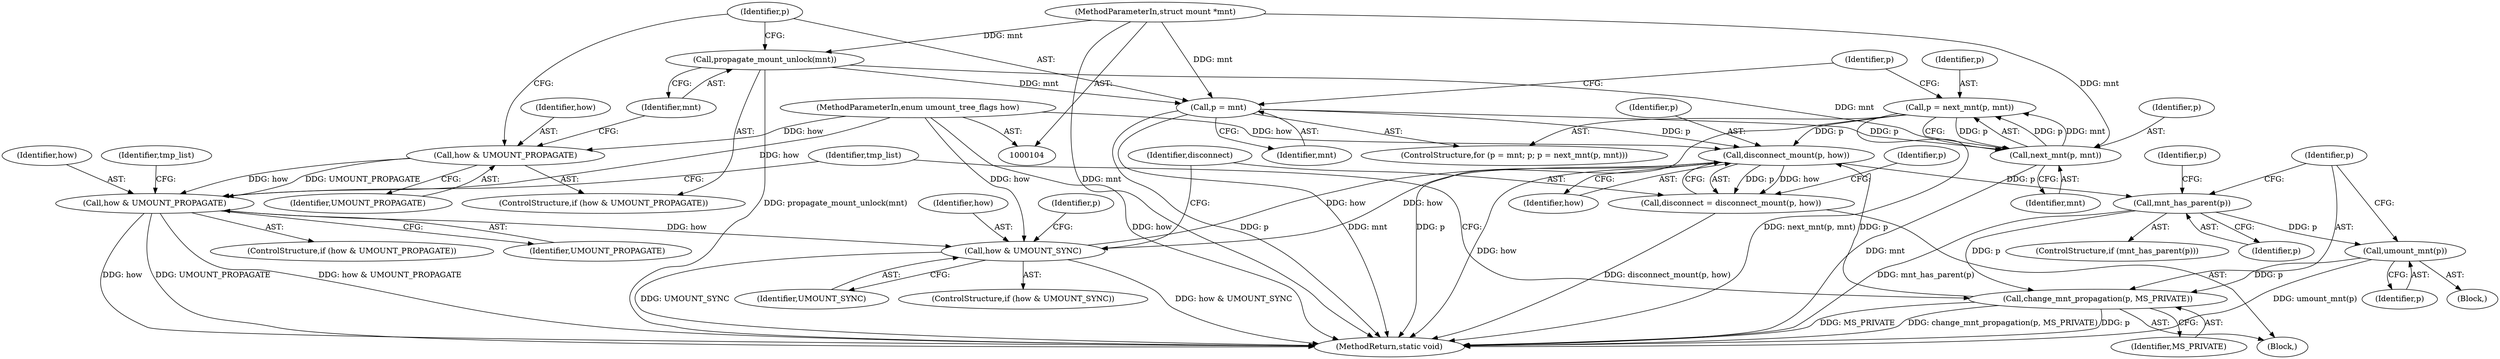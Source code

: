 digraph "0_linux_d29216842a85c7970c536108e093963f02714498_4@API" {
"1000205" [label="(Call,disconnect_mount(p, how))"];
"1000253" [label="(Call,change_mnt_propagation(p, MS_PRIVATE))"];
"1000225" [label="(Call,mnt_has_parent(p))"];
"1000205" [label="(Call,disconnect_mount(p, how))"];
"1000122" [label="(Call,p = next_mnt(p, mnt))"];
"1000124" [label="(Call,next_mnt(p, mnt))"];
"1000118" [label="(Call,p = mnt)"];
"1000115" [label="(Call,propagate_mount_unlock(mnt))"];
"1000105" [label="(MethodParameterIn,struct mount *mnt)"];
"1000193" [label="(Call,how & UMOUNT_SYNC)"];
"1000149" [label="(Call,how & UMOUNT_PROPAGATE)"];
"1000112" [label="(Call,how & UMOUNT_PROPAGATE)"];
"1000106" [label="(MethodParameterIn,enum umount_tree_flags how)"];
"1000251" [label="(Call,umount_mnt(p))"];
"1000203" [label="(Call,disconnect = disconnect_mount(p, how))"];
"1000114" [label="(Identifier,UMOUNT_PROPAGATE)"];
"1000160" [label="(Block,)"];
"1000148" [label="(ControlStructure,if (how & UMOUNT_PROPAGATE))"];
"1000151" [label="(Identifier,UMOUNT_PROPAGATE)"];
"1000224" [label="(ControlStructure,if (mnt_has_parent(p)))"];
"1000226" [label="(Identifier,p)"];
"1000123" [label="(Identifier,p)"];
"1000113" [label="(Identifier,how)"];
"1000125" [label="(Identifier,p)"];
"1000117" [label="(ControlStructure,for (p = mnt; p; p = next_mnt(p, mnt)))"];
"1000193" [label="(Call,how & UMOUNT_SYNC)"];
"1000116" [label="(Identifier,mnt)"];
"1000204" [label="(Identifier,disconnect)"];
"1000252" [label="(Identifier,p)"];
"1000230" [label="(Identifier,p)"];
"1000120" [label="(Identifier,mnt)"];
"1000199" [label="(Identifier,p)"];
"1000111" [label="(ControlStructure,if (how & UMOUNT_PROPAGATE))"];
"1000115" [label="(Call,propagate_mount_unlock(mnt))"];
"1000225" [label="(Call,mnt_has_parent(p))"];
"1000124" [label="(Call,next_mnt(p, mnt))"];
"1000195" [label="(Identifier,UMOUNT_SYNC)"];
"1000112" [label="(Call,how & UMOUNT_PROPAGATE)"];
"1000159" [label="(Identifier,tmp_list)"];
"1000207" [label="(Identifier,how)"];
"1000203" [label="(Call,disconnect = disconnect_mount(p, how))"];
"1000194" [label="(Identifier,how)"];
"1000118" [label="(Call,p = mnt)"];
"1000251" [label="(Call,umount_mnt(p))"];
"1000205" [label="(Call,disconnect_mount(p, how))"];
"1000192" [label="(ControlStructure,if (how & UMOUNT_SYNC))"];
"1000256" [label="(MethodReturn,static void)"];
"1000253" [label="(Call,change_mnt_propagation(p, MS_PRIVATE))"];
"1000150" [label="(Identifier,how)"];
"1000255" [label="(Identifier,MS_PRIVATE)"];
"1000121" [label="(Identifier,p)"];
"1000119" [label="(Identifier,p)"];
"1000250" [label="(Block,)"];
"1000149" [label="(Call,how & UMOUNT_PROPAGATE)"];
"1000122" [label="(Call,p = next_mnt(p, mnt))"];
"1000126" [label="(Identifier,mnt)"];
"1000211" [label="(Identifier,p)"];
"1000254" [label="(Identifier,p)"];
"1000105" [label="(MethodParameterIn,struct mount *mnt)"];
"1000154" [label="(Identifier,tmp_list)"];
"1000206" [label="(Identifier,p)"];
"1000106" [label="(MethodParameterIn,enum umount_tree_flags how)"];
"1000205" -> "1000203"  [label="AST: "];
"1000205" -> "1000207"  [label="CFG: "];
"1000206" -> "1000205"  [label="AST: "];
"1000207" -> "1000205"  [label="AST: "];
"1000203" -> "1000205"  [label="CFG: "];
"1000205" -> "1000256"  [label="DDG: how"];
"1000205" -> "1000193"  [label="DDG: how"];
"1000205" -> "1000203"  [label="DDG: p"];
"1000205" -> "1000203"  [label="DDG: how"];
"1000253" -> "1000205"  [label="DDG: p"];
"1000122" -> "1000205"  [label="DDG: p"];
"1000118" -> "1000205"  [label="DDG: p"];
"1000193" -> "1000205"  [label="DDG: how"];
"1000106" -> "1000205"  [label="DDG: how"];
"1000205" -> "1000225"  [label="DDG: p"];
"1000253" -> "1000160"  [label="AST: "];
"1000253" -> "1000255"  [label="CFG: "];
"1000254" -> "1000253"  [label="AST: "];
"1000255" -> "1000253"  [label="AST: "];
"1000159" -> "1000253"  [label="CFG: "];
"1000253" -> "1000256"  [label="DDG: MS_PRIVATE"];
"1000253" -> "1000256"  [label="DDG: change_mnt_propagation(p, MS_PRIVATE)"];
"1000253" -> "1000256"  [label="DDG: p"];
"1000225" -> "1000253"  [label="DDG: p"];
"1000251" -> "1000253"  [label="DDG: p"];
"1000225" -> "1000224"  [label="AST: "];
"1000225" -> "1000226"  [label="CFG: "];
"1000226" -> "1000225"  [label="AST: "];
"1000230" -> "1000225"  [label="CFG: "];
"1000254" -> "1000225"  [label="CFG: "];
"1000225" -> "1000256"  [label="DDG: mnt_has_parent(p)"];
"1000225" -> "1000251"  [label="DDG: p"];
"1000122" -> "1000117"  [label="AST: "];
"1000122" -> "1000124"  [label="CFG: "];
"1000123" -> "1000122"  [label="AST: "];
"1000124" -> "1000122"  [label="AST: "];
"1000121" -> "1000122"  [label="CFG: "];
"1000122" -> "1000256"  [label="DDG: p"];
"1000122" -> "1000256"  [label="DDG: next_mnt(p, mnt)"];
"1000124" -> "1000122"  [label="DDG: p"];
"1000124" -> "1000122"  [label="DDG: mnt"];
"1000122" -> "1000124"  [label="DDG: p"];
"1000124" -> "1000126"  [label="CFG: "];
"1000125" -> "1000124"  [label="AST: "];
"1000126" -> "1000124"  [label="AST: "];
"1000124" -> "1000256"  [label="DDG: mnt"];
"1000118" -> "1000124"  [label="DDG: p"];
"1000105" -> "1000124"  [label="DDG: mnt"];
"1000115" -> "1000124"  [label="DDG: mnt"];
"1000118" -> "1000117"  [label="AST: "];
"1000118" -> "1000120"  [label="CFG: "];
"1000119" -> "1000118"  [label="AST: "];
"1000120" -> "1000118"  [label="AST: "];
"1000121" -> "1000118"  [label="CFG: "];
"1000118" -> "1000256"  [label="DDG: mnt"];
"1000118" -> "1000256"  [label="DDG: p"];
"1000115" -> "1000118"  [label="DDG: mnt"];
"1000105" -> "1000118"  [label="DDG: mnt"];
"1000115" -> "1000111"  [label="AST: "];
"1000115" -> "1000116"  [label="CFG: "];
"1000116" -> "1000115"  [label="AST: "];
"1000119" -> "1000115"  [label="CFG: "];
"1000115" -> "1000256"  [label="DDG: propagate_mount_unlock(mnt)"];
"1000105" -> "1000115"  [label="DDG: mnt"];
"1000105" -> "1000104"  [label="AST: "];
"1000105" -> "1000256"  [label="DDG: mnt"];
"1000193" -> "1000192"  [label="AST: "];
"1000193" -> "1000195"  [label="CFG: "];
"1000194" -> "1000193"  [label="AST: "];
"1000195" -> "1000193"  [label="AST: "];
"1000199" -> "1000193"  [label="CFG: "];
"1000204" -> "1000193"  [label="CFG: "];
"1000193" -> "1000256"  [label="DDG: UMOUNT_SYNC"];
"1000193" -> "1000256"  [label="DDG: how & UMOUNT_SYNC"];
"1000149" -> "1000193"  [label="DDG: how"];
"1000106" -> "1000193"  [label="DDG: how"];
"1000149" -> "1000148"  [label="AST: "];
"1000149" -> "1000151"  [label="CFG: "];
"1000150" -> "1000149"  [label="AST: "];
"1000151" -> "1000149"  [label="AST: "];
"1000154" -> "1000149"  [label="CFG: "];
"1000159" -> "1000149"  [label="CFG: "];
"1000149" -> "1000256"  [label="DDG: how"];
"1000149" -> "1000256"  [label="DDG: UMOUNT_PROPAGATE"];
"1000149" -> "1000256"  [label="DDG: how & UMOUNT_PROPAGATE"];
"1000112" -> "1000149"  [label="DDG: how"];
"1000112" -> "1000149"  [label="DDG: UMOUNT_PROPAGATE"];
"1000106" -> "1000149"  [label="DDG: how"];
"1000112" -> "1000111"  [label="AST: "];
"1000112" -> "1000114"  [label="CFG: "];
"1000113" -> "1000112"  [label="AST: "];
"1000114" -> "1000112"  [label="AST: "];
"1000116" -> "1000112"  [label="CFG: "];
"1000119" -> "1000112"  [label="CFG: "];
"1000106" -> "1000112"  [label="DDG: how"];
"1000106" -> "1000104"  [label="AST: "];
"1000106" -> "1000256"  [label="DDG: how"];
"1000251" -> "1000250"  [label="AST: "];
"1000251" -> "1000252"  [label="CFG: "];
"1000252" -> "1000251"  [label="AST: "];
"1000254" -> "1000251"  [label="CFG: "];
"1000251" -> "1000256"  [label="DDG: umount_mnt(p)"];
"1000203" -> "1000160"  [label="AST: "];
"1000204" -> "1000203"  [label="AST: "];
"1000211" -> "1000203"  [label="CFG: "];
"1000203" -> "1000256"  [label="DDG: disconnect_mount(p, how)"];
}
